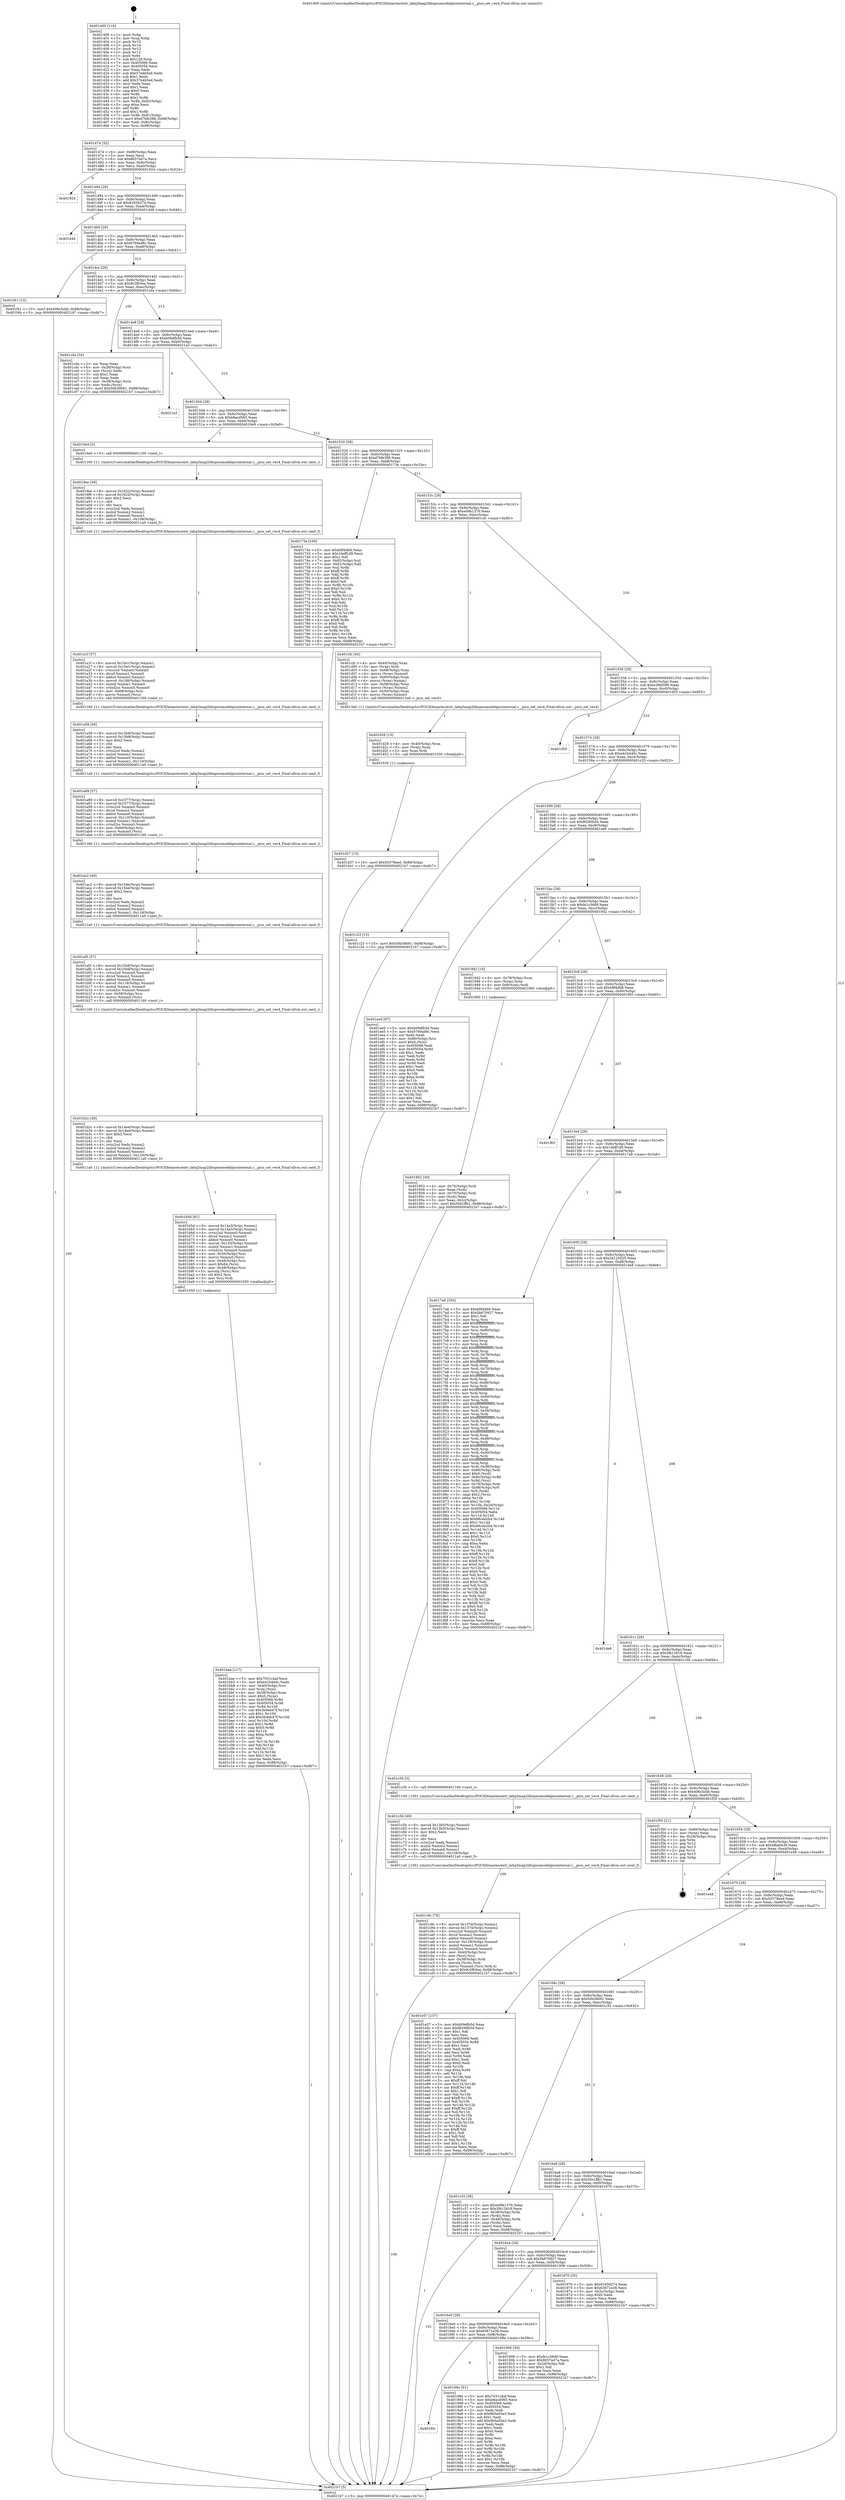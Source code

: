 digraph "0x401400" {
  label = "0x401400 (/mnt/c/Users/mathe/Desktop/tcc/POCII/binaries/extr_labq3map2libspicomodelpicointernal.c__pico_set_vec4_Final-ollvm.out::main(0))"
  labelloc = "t"
  node[shape=record]

  Entry [label="",width=0.3,height=0.3,shape=circle,fillcolor=black,style=filled]
  "0x401474" [label="{
     0x401474 [32]\l
     | [instrs]\l
     &nbsp;&nbsp;0x401474 \<+6\>: mov -0x88(%rbp),%eax\l
     &nbsp;&nbsp;0x40147a \<+2\>: mov %eax,%ecx\l
     &nbsp;&nbsp;0x40147c \<+6\>: sub $0x8657ed7a,%ecx\l
     &nbsp;&nbsp;0x401482 \<+6\>: mov %eax,-0x9c(%rbp)\l
     &nbsp;&nbsp;0x401488 \<+6\>: mov %ecx,-0xa0(%rbp)\l
     &nbsp;&nbsp;0x40148e \<+6\>: je 0000000000401924 \<main+0x524\>\l
  }"]
  "0x401924" [label="{
     0x401924\l
  }", style=dashed]
  "0x401494" [label="{
     0x401494 [28]\l
     | [instrs]\l
     &nbsp;&nbsp;0x401494 \<+5\>: jmp 0000000000401499 \<main+0x99\>\l
     &nbsp;&nbsp;0x401499 \<+6\>: mov -0x9c(%rbp),%eax\l
     &nbsp;&nbsp;0x40149f \<+5\>: sub $0x91659274,%eax\l
     &nbsp;&nbsp;0x4014a4 \<+6\>: mov %eax,-0xa4(%rbp)\l
     &nbsp;&nbsp;0x4014aa \<+6\>: je 0000000000401d46 \<main+0x946\>\l
  }"]
  Exit [label="",width=0.3,height=0.3,shape=circle,fillcolor=black,style=filled,peripheries=2]
  "0x401d46" [label="{
     0x401d46\l
  }", style=dashed]
  "0x4014b0" [label="{
     0x4014b0 [28]\l
     | [instrs]\l
     &nbsp;&nbsp;0x4014b0 \<+5\>: jmp 00000000004014b5 \<main+0xb5\>\l
     &nbsp;&nbsp;0x4014b5 \<+6\>: mov -0x9c(%rbp),%eax\l
     &nbsp;&nbsp;0x4014bb \<+5\>: sub $0x9769ad8c,%eax\l
     &nbsp;&nbsp;0x4014c0 \<+6\>: mov %eax,-0xa8(%rbp)\l
     &nbsp;&nbsp;0x4014c6 \<+6\>: je 0000000000401f41 \<main+0xb41\>\l
  }"]
  "0x401d37" [label="{
     0x401d37 [15]\l
     | [instrs]\l
     &nbsp;&nbsp;0x401d37 \<+10\>: movl $0x50378eed,-0x88(%rbp)\l
     &nbsp;&nbsp;0x401d41 \<+5\>: jmp 00000000004021b7 \<main+0xdb7\>\l
  }"]
  "0x401f41" [label="{
     0x401f41 [15]\l
     | [instrs]\l
     &nbsp;&nbsp;0x401f41 \<+10\>: movl $0x406c5cbb,-0x88(%rbp)\l
     &nbsp;&nbsp;0x401f4b \<+5\>: jmp 00000000004021b7 \<main+0xdb7\>\l
  }"]
  "0x4014cc" [label="{
     0x4014cc [28]\l
     | [instrs]\l
     &nbsp;&nbsp;0x4014cc \<+5\>: jmp 00000000004014d1 \<main+0xd1\>\l
     &nbsp;&nbsp;0x4014d1 \<+6\>: mov -0x9c(%rbp),%eax\l
     &nbsp;&nbsp;0x4014d7 \<+5\>: sub $0x9c2fb3ea,%eax\l
     &nbsp;&nbsp;0x4014dc \<+6\>: mov %eax,-0xac(%rbp)\l
     &nbsp;&nbsp;0x4014e2 \<+6\>: je 0000000000401cda \<main+0x8da\>\l
  }"]
  "0x401d28" [label="{
     0x401d28 [15]\l
     | [instrs]\l
     &nbsp;&nbsp;0x401d28 \<+4\>: mov -0x40(%rbp),%rax\l
     &nbsp;&nbsp;0x401d2c \<+3\>: mov (%rax),%rax\l
     &nbsp;&nbsp;0x401d2f \<+3\>: mov %rax,%rdi\l
     &nbsp;&nbsp;0x401d32 \<+5\>: call 0000000000401030 \<free@plt\>\l
     | [calls]\l
     &nbsp;&nbsp;0x401030 \{1\} (unknown)\l
  }"]
  "0x401cda" [label="{
     0x401cda [34]\l
     | [instrs]\l
     &nbsp;&nbsp;0x401cda \<+2\>: xor %eax,%eax\l
     &nbsp;&nbsp;0x401cdc \<+4\>: mov -0x38(%rbp),%rcx\l
     &nbsp;&nbsp;0x401ce0 \<+2\>: mov (%rcx),%edx\l
     &nbsp;&nbsp;0x401ce2 \<+3\>: sub $0x1,%eax\l
     &nbsp;&nbsp;0x401ce5 \<+2\>: sub %eax,%edx\l
     &nbsp;&nbsp;0x401ce7 \<+4\>: mov -0x38(%rbp),%rcx\l
     &nbsp;&nbsp;0x401ceb \<+2\>: mov %edx,(%rcx)\l
     &nbsp;&nbsp;0x401ced \<+10\>: movl $0x50b39b91,-0x88(%rbp)\l
     &nbsp;&nbsp;0x401cf7 \<+5\>: jmp 00000000004021b7 \<main+0xdb7\>\l
  }"]
  "0x4014e8" [label="{
     0x4014e8 [28]\l
     | [instrs]\l
     &nbsp;&nbsp;0x4014e8 \<+5\>: jmp 00000000004014ed \<main+0xed\>\l
     &nbsp;&nbsp;0x4014ed \<+6\>: mov -0x9c(%rbp),%eax\l
     &nbsp;&nbsp;0x4014f3 \<+5\>: sub $0xb09dfb5d,%eax\l
     &nbsp;&nbsp;0x4014f8 \<+6\>: mov %eax,-0xb0(%rbp)\l
     &nbsp;&nbsp;0x4014fe \<+6\>: je 00000000004021a3 \<main+0xda3\>\l
  }"]
  "0x401c8c" [label="{
     0x401c8c [78]\l
     | [instrs]\l
     &nbsp;&nbsp;0x401c8c \<+8\>: movsd 0x1374(%rip),%xmm1\l
     &nbsp;&nbsp;0x401c94 \<+8\>: movsd 0x1374(%rip),%xmm2\l
     &nbsp;&nbsp;0x401c9c \<+4\>: cvtss2sd %xmm0,%xmm0\l
     &nbsp;&nbsp;0x401ca0 \<+4\>: divsd %xmm2,%xmm0\l
     &nbsp;&nbsp;0x401ca4 \<+4\>: addsd %xmm0,%xmm1\l
     &nbsp;&nbsp;0x401ca8 \<+8\>: movsd -0x128(%rbp),%xmm0\l
     &nbsp;&nbsp;0x401cb0 \<+4\>: mulsd %xmm1,%xmm0\l
     &nbsp;&nbsp;0x401cb4 \<+4\>: cvtsd2ss %xmm0,%xmm0\l
     &nbsp;&nbsp;0x401cb8 \<+4\>: mov -0x40(%rbp),%rsi\l
     &nbsp;&nbsp;0x401cbc \<+3\>: mov (%rsi),%rsi\l
     &nbsp;&nbsp;0x401cbf \<+4\>: mov -0x38(%rbp),%rdi\l
     &nbsp;&nbsp;0x401cc3 \<+3\>: movslq (%rdi),%rdi\l
     &nbsp;&nbsp;0x401cc6 \<+5\>: movss %xmm0,(%rsi,%rdi,4)\l
     &nbsp;&nbsp;0x401ccb \<+10\>: movl $0x9c2fb3ea,-0x88(%rbp)\l
     &nbsp;&nbsp;0x401cd5 \<+5\>: jmp 00000000004021b7 \<main+0xdb7\>\l
  }"]
  "0x4021a3" [label="{
     0x4021a3\l
  }", style=dashed]
  "0x401504" [label="{
     0x401504 [28]\l
     | [instrs]\l
     &nbsp;&nbsp;0x401504 \<+5\>: jmp 0000000000401509 \<main+0x109\>\l
     &nbsp;&nbsp;0x401509 \<+6\>: mov -0x9c(%rbp),%eax\l
     &nbsp;&nbsp;0x40150f \<+5\>: sub $0xb6acd565,%eax\l
     &nbsp;&nbsp;0x401514 \<+6\>: mov %eax,-0xb4(%rbp)\l
     &nbsp;&nbsp;0x40151a \<+6\>: je 00000000004019e9 \<main+0x5e9\>\l
  }"]
  "0x401c5b" [label="{
     0x401c5b [49]\l
     | [instrs]\l
     &nbsp;&nbsp;0x401c5b \<+8\>: movsd 0x13b5(%rip),%xmm0\l
     &nbsp;&nbsp;0x401c63 \<+8\>: movsd 0x13b5(%rip),%xmm1\l
     &nbsp;&nbsp;0x401c6b \<+5\>: mov $0x2,%ecx\l
     &nbsp;&nbsp;0x401c70 \<+1\>: cltd\l
     &nbsp;&nbsp;0x401c71 \<+2\>: idiv %ecx\l
     &nbsp;&nbsp;0x401c73 \<+4\>: cvtsi2sd %edx,%xmm2\l
     &nbsp;&nbsp;0x401c77 \<+4\>: mulsd %xmm2,%xmm1\l
     &nbsp;&nbsp;0x401c7b \<+4\>: addsd %xmm0,%xmm1\l
     &nbsp;&nbsp;0x401c7f \<+8\>: movsd %xmm1,-0x128(%rbp)\l
     &nbsp;&nbsp;0x401c87 \<+5\>: call 00000000004011a0 \<next_f\>\l
     | [calls]\l
     &nbsp;&nbsp;0x4011a0 \{100\} (/mnt/c/Users/mathe/Desktop/tcc/POCII/binaries/extr_labq3map2libspicomodelpicointernal.c__pico_set_vec4_Final-ollvm.out::next_f)\l
  }"]
  "0x4019e9" [label="{
     0x4019e9 [5]\l
     | [instrs]\l
     &nbsp;&nbsp;0x4019e9 \<+5\>: call 0000000000401160 \<next_i\>\l
     | [calls]\l
     &nbsp;&nbsp;0x401160 \{1\} (/mnt/c/Users/mathe/Desktop/tcc/POCII/binaries/extr_labq3map2libspicomodelpicointernal.c__pico_set_vec4_Final-ollvm.out::next_i)\l
  }"]
  "0x401520" [label="{
     0x401520 [28]\l
     | [instrs]\l
     &nbsp;&nbsp;0x401520 \<+5\>: jmp 0000000000401525 \<main+0x125\>\l
     &nbsp;&nbsp;0x401525 \<+6\>: mov -0x9c(%rbp),%eax\l
     &nbsp;&nbsp;0x40152b \<+5\>: sub $0xd7bfe388,%eax\l
     &nbsp;&nbsp;0x401530 \<+6\>: mov %eax,-0xb8(%rbp)\l
     &nbsp;&nbsp;0x401536 \<+6\>: je 000000000040173e \<main+0x33e\>\l
  }"]
  "0x401bae" [label="{
     0x401bae [117]\l
     | [instrs]\l
     &nbsp;&nbsp;0x401bae \<+5\>: mov $0x7031c4af,%ecx\l
     &nbsp;&nbsp;0x401bb3 \<+5\>: mov $0xe41b440c,%edx\l
     &nbsp;&nbsp;0x401bb8 \<+4\>: mov -0x40(%rbp),%rsi\l
     &nbsp;&nbsp;0x401bbc \<+3\>: mov %rax,(%rsi)\l
     &nbsp;&nbsp;0x401bbf \<+4\>: mov -0x38(%rbp),%rax\l
     &nbsp;&nbsp;0x401bc3 \<+6\>: movl $0x0,(%rax)\l
     &nbsp;&nbsp;0x401bc9 \<+8\>: mov 0x405068,%r8d\l
     &nbsp;&nbsp;0x401bd1 \<+8\>: mov 0x405054,%r9d\l
     &nbsp;&nbsp;0x401bd9 \<+3\>: mov %r8d,%r10d\l
     &nbsp;&nbsp;0x401bdc \<+7\>: sub $0x3b4eb47f,%r10d\l
     &nbsp;&nbsp;0x401be3 \<+4\>: sub $0x1,%r10d\l
     &nbsp;&nbsp;0x401be7 \<+7\>: add $0x3b4eb47f,%r10d\l
     &nbsp;&nbsp;0x401bee \<+4\>: imul %r10d,%r8d\l
     &nbsp;&nbsp;0x401bf2 \<+4\>: and $0x1,%r8d\l
     &nbsp;&nbsp;0x401bf6 \<+4\>: cmp $0x0,%r8d\l
     &nbsp;&nbsp;0x401bfa \<+4\>: sete %r11b\l
     &nbsp;&nbsp;0x401bfe \<+4\>: cmp $0xa,%r9d\l
     &nbsp;&nbsp;0x401c02 \<+3\>: setl %bl\l
     &nbsp;&nbsp;0x401c05 \<+3\>: mov %r11b,%r14b\l
     &nbsp;&nbsp;0x401c08 \<+3\>: and %bl,%r14b\l
     &nbsp;&nbsp;0x401c0b \<+3\>: xor %bl,%r11b\l
     &nbsp;&nbsp;0x401c0e \<+3\>: or %r11b,%r14b\l
     &nbsp;&nbsp;0x401c11 \<+4\>: test $0x1,%r14b\l
     &nbsp;&nbsp;0x401c15 \<+3\>: cmovne %edx,%ecx\l
     &nbsp;&nbsp;0x401c18 \<+6\>: mov %ecx,-0x88(%rbp)\l
     &nbsp;&nbsp;0x401c1e \<+5\>: jmp 00000000004021b7 \<main+0xdb7\>\l
  }"]
  "0x40173e" [label="{
     0x40173e [106]\l
     | [instrs]\l
     &nbsp;&nbsp;0x40173e \<+5\>: mov $0xb9f4db8,%eax\l
     &nbsp;&nbsp;0x401743 \<+5\>: mov $0x1deff1d9,%ecx\l
     &nbsp;&nbsp;0x401748 \<+2\>: mov $0x1,%dl\l
     &nbsp;&nbsp;0x40174a \<+7\>: mov -0x82(%rbp),%sil\l
     &nbsp;&nbsp;0x401751 \<+7\>: mov -0x81(%rbp),%dil\l
     &nbsp;&nbsp;0x401758 \<+3\>: mov %sil,%r8b\l
     &nbsp;&nbsp;0x40175b \<+4\>: xor $0xff,%r8b\l
     &nbsp;&nbsp;0x40175f \<+3\>: mov %dil,%r9b\l
     &nbsp;&nbsp;0x401762 \<+4\>: xor $0xff,%r9b\l
     &nbsp;&nbsp;0x401766 \<+3\>: xor $0x0,%dl\l
     &nbsp;&nbsp;0x401769 \<+3\>: mov %r8b,%r10b\l
     &nbsp;&nbsp;0x40176c \<+4\>: and $0x0,%r10b\l
     &nbsp;&nbsp;0x401770 \<+3\>: and %dl,%sil\l
     &nbsp;&nbsp;0x401773 \<+3\>: mov %r9b,%r11b\l
     &nbsp;&nbsp;0x401776 \<+4\>: and $0x0,%r11b\l
     &nbsp;&nbsp;0x40177a \<+3\>: and %dl,%dil\l
     &nbsp;&nbsp;0x40177d \<+3\>: or %sil,%r10b\l
     &nbsp;&nbsp;0x401780 \<+3\>: or %dil,%r11b\l
     &nbsp;&nbsp;0x401783 \<+3\>: xor %r11b,%r10b\l
     &nbsp;&nbsp;0x401786 \<+3\>: or %r9b,%r8b\l
     &nbsp;&nbsp;0x401789 \<+4\>: xor $0xff,%r8b\l
     &nbsp;&nbsp;0x40178d \<+3\>: or $0x0,%dl\l
     &nbsp;&nbsp;0x401790 \<+3\>: and %dl,%r8b\l
     &nbsp;&nbsp;0x401793 \<+3\>: or %r8b,%r10b\l
     &nbsp;&nbsp;0x401796 \<+4\>: test $0x1,%r10b\l
     &nbsp;&nbsp;0x40179a \<+3\>: cmovne %ecx,%eax\l
     &nbsp;&nbsp;0x40179d \<+6\>: mov %eax,-0x88(%rbp)\l
     &nbsp;&nbsp;0x4017a3 \<+5\>: jmp 00000000004021b7 \<main+0xdb7\>\l
  }"]
  "0x40153c" [label="{
     0x40153c [28]\l
     | [instrs]\l
     &nbsp;&nbsp;0x40153c \<+5\>: jmp 0000000000401541 \<main+0x141\>\l
     &nbsp;&nbsp;0x401541 \<+6\>: mov -0x9c(%rbp),%eax\l
     &nbsp;&nbsp;0x401547 \<+5\>: sub $0xe09b1376,%eax\l
     &nbsp;&nbsp;0x40154c \<+6\>: mov %eax,-0xbc(%rbp)\l
     &nbsp;&nbsp;0x401552 \<+6\>: je 0000000000401cfc \<main+0x8fc\>\l
  }"]
  "0x4021b7" [label="{
     0x4021b7 [5]\l
     | [instrs]\l
     &nbsp;&nbsp;0x4021b7 \<+5\>: jmp 0000000000401474 \<main+0x74\>\l
  }"]
  "0x401400" [label="{
     0x401400 [116]\l
     | [instrs]\l
     &nbsp;&nbsp;0x401400 \<+1\>: push %rbp\l
     &nbsp;&nbsp;0x401401 \<+3\>: mov %rsp,%rbp\l
     &nbsp;&nbsp;0x401404 \<+2\>: push %r15\l
     &nbsp;&nbsp;0x401406 \<+2\>: push %r14\l
     &nbsp;&nbsp;0x401408 \<+2\>: push %r13\l
     &nbsp;&nbsp;0x40140a \<+2\>: push %r12\l
     &nbsp;&nbsp;0x40140c \<+1\>: push %rbx\l
     &nbsp;&nbsp;0x40140d \<+7\>: sub $0x128,%rsp\l
     &nbsp;&nbsp;0x401414 \<+7\>: mov 0x405068,%eax\l
     &nbsp;&nbsp;0x40141b \<+7\>: mov 0x405054,%ecx\l
     &nbsp;&nbsp;0x401422 \<+2\>: mov %eax,%edx\l
     &nbsp;&nbsp;0x401424 \<+6\>: sub $0x37e4b5ed,%edx\l
     &nbsp;&nbsp;0x40142a \<+3\>: sub $0x1,%edx\l
     &nbsp;&nbsp;0x40142d \<+6\>: add $0x37e4b5ed,%edx\l
     &nbsp;&nbsp;0x401433 \<+3\>: imul %edx,%eax\l
     &nbsp;&nbsp;0x401436 \<+3\>: and $0x1,%eax\l
     &nbsp;&nbsp;0x401439 \<+3\>: cmp $0x0,%eax\l
     &nbsp;&nbsp;0x40143c \<+4\>: sete %r8b\l
     &nbsp;&nbsp;0x401440 \<+4\>: and $0x1,%r8b\l
     &nbsp;&nbsp;0x401444 \<+7\>: mov %r8b,-0x82(%rbp)\l
     &nbsp;&nbsp;0x40144b \<+3\>: cmp $0xa,%ecx\l
     &nbsp;&nbsp;0x40144e \<+4\>: setl %r8b\l
     &nbsp;&nbsp;0x401452 \<+4\>: and $0x1,%r8b\l
     &nbsp;&nbsp;0x401456 \<+7\>: mov %r8b,-0x81(%rbp)\l
     &nbsp;&nbsp;0x40145d \<+10\>: movl $0xd7bfe388,-0x88(%rbp)\l
     &nbsp;&nbsp;0x401467 \<+6\>: mov %edi,-0x8c(%rbp)\l
     &nbsp;&nbsp;0x40146d \<+7\>: mov %rsi,-0x98(%rbp)\l
  }"]
  "0x401b5d" [label="{
     0x401b5d [81]\l
     | [instrs]\l
     &nbsp;&nbsp;0x401b5d \<+8\>: movsd 0x14a3(%rip),%xmm1\l
     &nbsp;&nbsp;0x401b65 \<+8\>: movsd 0x14a3(%rip),%xmm2\l
     &nbsp;&nbsp;0x401b6d \<+4\>: cvtss2sd %xmm0,%xmm0\l
     &nbsp;&nbsp;0x401b71 \<+4\>: divsd %xmm2,%xmm0\l
     &nbsp;&nbsp;0x401b75 \<+4\>: addsd %xmm0,%xmm1\l
     &nbsp;&nbsp;0x401b79 \<+8\>: movsd -0x120(%rbp),%xmm0\l
     &nbsp;&nbsp;0x401b81 \<+4\>: mulsd %xmm1,%xmm0\l
     &nbsp;&nbsp;0x401b85 \<+4\>: cvtsd2ss %xmm0,%xmm0\l
     &nbsp;&nbsp;0x401b89 \<+4\>: mov -0x50(%rbp),%rsi\l
     &nbsp;&nbsp;0x401b8d \<+4\>: movss %xmm0,(%rsi)\l
     &nbsp;&nbsp;0x401b91 \<+4\>: mov -0x48(%rbp),%rsi\l
     &nbsp;&nbsp;0x401b95 \<+6\>: movl $0x64,(%rsi)\l
     &nbsp;&nbsp;0x401b9b \<+4\>: mov -0x48(%rbp),%rsi\l
     &nbsp;&nbsp;0x401b9f \<+3\>: movslq (%rsi),%rsi\l
     &nbsp;&nbsp;0x401ba2 \<+4\>: shl $0x2,%rsi\l
     &nbsp;&nbsp;0x401ba6 \<+3\>: mov %rsi,%rdi\l
     &nbsp;&nbsp;0x401ba9 \<+5\>: call 0000000000401050 \<malloc@plt\>\l
     | [calls]\l
     &nbsp;&nbsp;0x401050 \{1\} (unknown)\l
  }"]
  "0x401cfc" [label="{
     0x401cfc [44]\l
     | [instrs]\l
     &nbsp;&nbsp;0x401cfc \<+4\>: mov -0x40(%rbp),%rax\l
     &nbsp;&nbsp;0x401d00 \<+3\>: mov (%rax),%rdi\l
     &nbsp;&nbsp;0x401d03 \<+4\>: mov -0x68(%rbp),%rax\l
     &nbsp;&nbsp;0x401d07 \<+4\>: movss (%rax),%xmm0\l
     &nbsp;&nbsp;0x401d0b \<+4\>: mov -0x60(%rbp),%rax\l
     &nbsp;&nbsp;0x401d0f \<+4\>: movss (%rax),%xmm1\l
     &nbsp;&nbsp;0x401d13 \<+4\>: mov -0x58(%rbp),%rax\l
     &nbsp;&nbsp;0x401d17 \<+4\>: movss (%rax),%xmm2\l
     &nbsp;&nbsp;0x401d1b \<+4\>: mov -0x50(%rbp),%rax\l
     &nbsp;&nbsp;0x401d1f \<+4\>: movss (%rax),%xmm3\l
     &nbsp;&nbsp;0x401d23 \<+5\>: call 00000000004013a0 \<_pico_set_vec4\>\l
     | [calls]\l
     &nbsp;&nbsp;0x4013a0 \{1\} (/mnt/c/Users/mathe/Desktop/tcc/POCII/binaries/extr_labq3map2libspicomodelpicointernal.c__pico_set_vec4_Final-ollvm.out::_pico_set_vec4)\l
  }"]
  "0x401558" [label="{
     0x401558 [28]\l
     | [instrs]\l
     &nbsp;&nbsp;0x401558 \<+5\>: jmp 000000000040155d \<main+0x15d\>\l
     &nbsp;&nbsp;0x40155d \<+6\>: mov -0x9c(%rbp),%eax\l
     &nbsp;&nbsp;0x401563 \<+5\>: sub $0xe28fd596,%eax\l
     &nbsp;&nbsp;0x401568 \<+6\>: mov %eax,-0xc0(%rbp)\l
     &nbsp;&nbsp;0x40156e \<+6\>: je 0000000000401d55 \<main+0x955\>\l
  }"]
  "0x401b2c" [label="{
     0x401b2c [49]\l
     | [instrs]\l
     &nbsp;&nbsp;0x401b2c \<+8\>: movsd 0x14e4(%rip),%xmm0\l
     &nbsp;&nbsp;0x401b34 \<+8\>: movsd 0x14e4(%rip),%xmm1\l
     &nbsp;&nbsp;0x401b3c \<+5\>: mov $0x2,%ecx\l
     &nbsp;&nbsp;0x401b41 \<+1\>: cltd\l
     &nbsp;&nbsp;0x401b42 \<+2\>: idiv %ecx\l
     &nbsp;&nbsp;0x401b44 \<+4\>: cvtsi2sd %edx,%xmm2\l
     &nbsp;&nbsp;0x401b48 \<+4\>: mulsd %xmm2,%xmm1\l
     &nbsp;&nbsp;0x401b4c \<+4\>: addsd %xmm0,%xmm1\l
     &nbsp;&nbsp;0x401b50 \<+8\>: movsd %xmm1,-0x120(%rbp)\l
     &nbsp;&nbsp;0x401b58 \<+5\>: call 00000000004011a0 \<next_f\>\l
     | [calls]\l
     &nbsp;&nbsp;0x4011a0 \{1\} (/mnt/c/Users/mathe/Desktop/tcc/POCII/binaries/extr_labq3map2libspicomodelpicointernal.c__pico_set_vec4_Final-ollvm.out::next_f)\l
  }"]
  "0x401d55" [label="{
     0x401d55\l
  }", style=dashed]
  "0x401574" [label="{
     0x401574 [28]\l
     | [instrs]\l
     &nbsp;&nbsp;0x401574 \<+5\>: jmp 0000000000401579 \<main+0x179\>\l
     &nbsp;&nbsp;0x401579 \<+6\>: mov -0x9c(%rbp),%eax\l
     &nbsp;&nbsp;0x40157f \<+5\>: sub $0xe41b440c,%eax\l
     &nbsp;&nbsp;0x401584 \<+6\>: mov %eax,-0xc4(%rbp)\l
     &nbsp;&nbsp;0x40158a \<+6\>: je 0000000000401c23 \<main+0x823\>\l
  }"]
  "0x401af3" [label="{
     0x401af3 [57]\l
     | [instrs]\l
     &nbsp;&nbsp;0x401af3 \<+8\>: movsd 0x150d(%rip),%xmm1\l
     &nbsp;&nbsp;0x401afb \<+8\>: movsd 0x150d(%rip),%xmm2\l
     &nbsp;&nbsp;0x401b03 \<+4\>: cvtss2sd %xmm0,%xmm0\l
     &nbsp;&nbsp;0x401b07 \<+4\>: divsd %xmm2,%xmm0\l
     &nbsp;&nbsp;0x401b0b \<+4\>: addsd %xmm0,%xmm1\l
     &nbsp;&nbsp;0x401b0f \<+8\>: movsd -0x118(%rbp),%xmm0\l
     &nbsp;&nbsp;0x401b17 \<+4\>: mulsd %xmm1,%xmm0\l
     &nbsp;&nbsp;0x401b1b \<+4\>: cvtsd2ss %xmm0,%xmm0\l
     &nbsp;&nbsp;0x401b1f \<+4\>: mov -0x58(%rbp),%rsi\l
     &nbsp;&nbsp;0x401b23 \<+4\>: movss %xmm0,(%rsi)\l
     &nbsp;&nbsp;0x401b27 \<+5\>: call 0000000000401160 \<next_i\>\l
     | [calls]\l
     &nbsp;&nbsp;0x401160 \{1\} (/mnt/c/Users/mathe/Desktop/tcc/POCII/binaries/extr_labq3map2libspicomodelpicointernal.c__pico_set_vec4_Final-ollvm.out::next_i)\l
  }"]
  "0x401c23" [label="{
     0x401c23 [15]\l
     | [instrs]\l
     &nbsp;&nbsp;0x401c23 \<+10\>: movl $0x50b39b91,-0x88(%rbp)\l
     &nbsp;&nbsp;0x401c2d \<+5\>: jmp 00000000004021b7 \<main+0xdb7\>\l
  }"]
  "0x401590" [label="{
     0x401590 [28]\l
     | [instrs]\l
     &nbsp;&nbsp;0x401590 \<+5\>: jmp 0000000000401595 \<main+0x195\>\l
     &nbsp;&nbsp;0x401595 \<+6\>: mov -0x9c(%rbp),%eax\l
     &nbsp;&nbsp;0x40159b \<+5\>: sub $0xf6290b54,%eax\l
     &nbsp;&nbsp;0x4015a0 \<+6\>: mov %eax,-0xc8(%rbp)\l
     &nbsp;&nbsp;0x4015a6 \<+6\>: je 0000000000401ee0 \<main+0xae0\>\l
  }"]
  "0x401ac2" [label="{
     0x401ac2 [49]\l
     | [instrs]\l
     &nbsp;&nbsp;0x401ac2 \<+8\>: movsd 0x154e(%rip),%xmm0\l
     &nbsp;&nbsp;0x401aca \<+8\>: movsd 0x154e(%rip),%xmm1\l
     &nbsp;&nbsp;0x401ad2 \<+5\>: mov $0x2,%ecx\l
     &nbsp;&nbsp;0x401ad7 \<+1\>: cltd\l
     &nbsp;&nbsp;0x401ad8 \<+2\>: idiv %ecx\l
     &nbsp;&nbsp;0x401ada \<+4\>: cvtsi2sd %edx,%xmm2\l
     &nbsp;&nbsp;0x401ade \<+4\>: mulsd %xmm2,%xmm1\l
     &nbsp;&nbsp;0x401ae2 \<+4\>: addsd %xmm0,%xmm1\l
     &nbsp;&nbsp;0x401ae6 \<+8\>: movsd %xmm1,-0x118(%rbp)\l
     &nbsp;&nbsp;0x401aee \<+5\>: call 00000000004011a0 \<next_f\>\l
     | [calls]\l
     &nbsp;&nbsp;0x4011a0 \{1\} (/mnt/c/Users/mathe/Desktop/tcc/POCII/binaries/extr_labq3map2libspicomodelpicointernal.c__pico_set_vec4_Final-ollvm.out::next_f)\l
  }"]
  "0x401ee0" [label="{
     0x401ee0 [97]\l
     | [instrs]\l
     &nbsp;&nbsp;0x401ee0 \<+5\>: mov $0xb09dfb5d,%eax\l
     &nbsp;&nbsp;0x401ee5 \<+5\>: mov $0x9769ad8c,%ecx\l
     &nbsp;&nbsp;0x401eea \<+2\>: xor %edx,%edx\l
     &nbsp;&nbsp;0x401eec \<+4\>: mov -0x80(%rbp),%rsi\l
     &nbsp;&nbsp;0x401ef0 \<+6\>: movl $0x0,(%rsi)\l
     &nbsp;&nbsp;0x401ef6 \<+7\>: mov 0x405068,%edi\l
     &nbsp;&nbsp;0x401efd \<+8\>: mov 0x405054,%r8d\l
     &nbsp;&nbsp;0x401f05 \<+3\>: sub $0x1,%edx\l
     &nbsp;&nbsp;0x401f08 \<+3\>: mov %edi,%r9d\l
     &nbsp;&nbsp;0x401f0b \<+3\>: add %edx,%r9d\l
     &nbsp;&nbsp;0x401f0e \<+4\>: imul %r9d,%edi\l
     &nbsp;&nbsp;0x401f12 \<+3\>: and $0x1,%edi\l
     &nbsp;&nbsp;0x401f15 \<+3\>: cmp $0x0,%edi\l
     &nbsp;&nbsp;0x401f18 \<+4\>: sete %r10b\l
     &nbsp;&nbsp;0x401f1c \<+4\>: cmp $0xa,%r8d\l
     &nbsp;&nbsp;0x401f20 \<+4\>: setl %r11b\l
     &nbsp;&nbsp;0x401f24 \<+3\>: mov %r10b,%bl\l
     &nbsp;&nbsp;0x401f27 \<+3\>: and %r11b,%bl\l
     &nbsp;&nbsp;0x401f2a \<+3\>: xor %r11b,%r10b\l
     &nbsp;&nbsp;0x401f2d \<+3\>: or %r10b,%bl\l
     &nbsp;&nbsp;0x401f30 \<+3\>: test $0x1,%bl\l
     &nbsp;&nbsp;0x401f33 \<+3\>: cmovne %ecx,%eax\l
     &nbsp;&nbsp;0x401f36 \<+6\>: mov %eax,-0x88(%rbp)\l
     &nbsp;&nbsp;0x401f3c \<+5\>: jmp 00000000004021b7 \<main+0xdb7\>\l
  }"]
  "0x4015ac" [label="{
     0x4015ac [28]\l
     | [instrs]\l
     &nbsp;&nbsp;0x4015ac \<+5\>: jmp 00000000004015b1 \<main+0x1b1\>\l
     &nbsp;&nbsp;0x4015b1 \<+6\>: mov -0x9c(%rbp),%eax\l
     &nbsp;&nbsp;0x4015b7 \<+5\>: sub $0xfe1c36d9,%eax\l
     &nbsp;&nbsp;0x4015bc \<+6\>: mov %eax,-0xcc(%rbp)\l
     &nbsp;&nbsp;0x4015c2 \<+6\>: je 0000000000401942 \<main+0x542\>\l
  }"]
  "0x401a89" [label="{
     0x401a89 [57]\l
     | [instrs]\l
     &nbsp;&nbsp;0x401a89 \<+8\>: movsd 0x1577(%rip),%xmm1\l
     &nbsp;&nbsp;0x401a91 \<+8\>: movsd 0x1577(%rip),%xmm2\l
     &nbsp;&nbsp;0x401a99 \<+4\>: cvtss2sd %xmm0,%xmm0\l
     &nbsp;&nbsp;0x401a9d \<+4\>: divsd %xmm2,%xmm0\l
     &nbsp;&nbsp;0x401aa1 \<+4\>: addsd %xmm0,%xmm1\l
     &nbsp;&nbsp;0x401aa5 \<+8\>: movsd -0x110(%rbp),%xmm0\l
     &nbsp;&nbsp;0x401aad \<+4\>: mulsd %xmm1,%xmm0\l
     &nbsp;&nbsp;0x401ab1 \<+4\>: cvtsd2ss %xmm0,%xmm0\l
     &nbsp;&nbsp;0x401ab5 \<+4\>: mov -0x60(%rbp),%rsi\l
     &nbsp;&nbsp;0x401ab9 \<+4\>: movss %xmm0,(%rsi)\l
     &nbsp;&nbsp;0x401abd \<+5\>: call 0000000000401160 \<next_i\>\l
     | [calls]\l
     &nbsp;&nbsp;0x401160 \{1\} (/mnt/c/Users/mathe/Desktop/tcc/POCII/binaries/extr_labq3map2libspicomodelpicointernal.c__pico_set_vec4_Final-ollvm.out::next_i)\l
  }"]
  "0x401942" [label="{
     0x401942 [16]\l
     | [instrs]\l
     &nbsp;&nbsp;0x401942 \<+4\>: mov -0x78(%rbp),%rax\l
     &nbsp;&nbsp;0x401946 \<+3\>: mov (%rax),%rax\l
     &nbsp;&nbsp;0x401949 \<+4\>: mov 0x8(%rax),%rdi\l
     &nbsp;&nbsp;0x40194d \<+5\>: call 0000000000401060 \<atoi@plt\>\l
     | [calls]\l
     &nbsp;&nbsp;0x401060 \{1\} (unknown)\l
  }"]
  "0x4015c8" [label="{
     0x4015c8 [28]\l
     | [instrs]\l
     &nbsp;&nbsp;0x4015c8 \<+5\>: jmp 00000000004015cd \<main+0x1cd\>\l
     &nbsp;&nbsp;0x4015cd \<+6\>: mov -0x9c(%rbp),%eax\l
     &nbsp;&nbsp;0x4015d3 \<+5\>: sub $0xb9f4db8,%eax\l
     &nbsp;&nbsp;0x4015d8 \<+6\>: mov %eax,-0xd0(%rbp)\l
     &nbsp;&nbsp;0x4015de \<+6\>: je 0000000000401f65 \<main+0xb65\>\l
  }"]
  "0x401a58" [label="{
     0x401a58 [49]\l
     | [instrs]\l
     &nbsp;&nbsp;0x401a58 \<+8\>: movsd 0x15b8(%rip),%xmm0\l
     &nbsp;&nbsp;0x401a60 \<+8\>: movsd 0x15b8(%rip),%xmm1\l
     &nbsp;&nbsp;0x401a68 \<+5\>: mov $0x2,%ecx\l
     &nbsp;&nbsp;0x401a6d \<+1\>: cltd\l
     &nbsp;&nbsp;0x401a6e \<+2\>: idiv %ecx\l
     &nbsp;&nbsp;0x401a70 \<+4\>: cvtsi2sd %edx,%xmm2\l
     &nbsp;&nbsp;0x401a74 \<+4\>: mulsd %xmm2,%xmm1\l
     &nbsp;&nbsp;0x401a78 \<+4\>: addsd %xmm0,%xmm1\l
     &nbsp;&nbsp;0x401a7c \<+8\>: movsd %xmm1,-0x110(%rbp)\l
     &nbsp;&nbsp;0x401a84 \<+5\>: call 00000000004011a0 \<next_f\>\l
     | [calls]\l
     &nbsp;&nbsp;0x4011a0 \{1\} (/mnt/c/Users/mathe/Desktop/tcc/POCII/binaries/extr_labq3map2libspicomodelpicointernal.c__pico_set_vec4_Final-ollvm.out::next_f)\l
  }"]
  "0x401f65" [label="{
     0x401f65\l
  }", style=dashed]
  "0x4015e4" [label="{
     0x4015e4 [28]\l
     | [instrs]\l
     &nbsp;&nbsp;0x4015e4 \<+5\>: jmp 00000000004015e9 \<main+0x1e9\>\l
     &nbsp;&nbsp;0x4015e9 \<+6\>: mov -0x9c(%rbp),%eax\l
     &nbsp;&nbsp;0x4015ef \<+5\>: sub $0x1deff1d9,%eax\l
     &nbsp;&nbsp;0x4015f4 \<+6\>: mov %eax,-0xd4(%rbp)\l
     &nbsp;&nbsp;0x4015fa \<+6\>: je 00000000004017a8 \<main+0x3a8\>\l
  }"]
  "0x401a1f" [label="{
     0x401a1f [57]\l
     | [instrs]\l
     &nbsp;&nbsp;0x401a1f \<+8\>: movsd 0x15e1(%rip),%xmm1\l
     &nbsp;&nbsp;0x401a27 \<+8\>: movsd 0x15e1(%rip),%xmm2\l
     &nbsp;&nbsp;0x401a2f \<+4\>: cvtss2sd %xmm0,%xmm0\l
     &nbsp;&nbsp;0x401a33 \<+4\>: divsd %xmm2,%xmm0\l
     &nbsp;&nbsp;0x401a37 \<+4\>: addsd %xmm0,%xmm1\l
     &nbsp;&nbsp;0x401a3b \<+8\>: movsd -0x108(%rbp),%xmm0\l
     &nbsp;&nbsp;0x401a43 \<+4\>: mulsd %xmm1,%xmm0\l
     &nbsp;&nbsp;0x401a47 \<+4\>: cvtsd2ss %xmm0,%xmm0\l
     &nbsp;&nbsp;0x401a4b \<+4\>: mov -0x68(%rbp),%rsi\l
     &nbsp;&nbsp;0x401a4f \<+4\>: movss %xmm0,(%rsi)\l
     &nbsp;&nbsp;0x401a53 \<+5\>: call 0000000000401160 \<next_i\>\l
     | [calls]\l
     &nbsp;&nbsp;0x401160 \{1\} (/mnt/c/Users/mathe/Desktop/tcc/POCII/binaries/extr_labq3map2libspicomodelpicointernal.c__pico_set_vec4_Final-ollvm.out::next_i)\l
  }"]
  "0x4017a8" [label="{
     0x4017a8 [350]\l
     | [instrs]\l
     &nbsp;&nbsp;0x4017a8 \<+5\>: mov $0xb9f4db8,%eax\l
     &nbsp;&nbsp;0x4017ad \<+5\>: mov $0x5b870927,%ecx\l
     &nbsp;&nbsp;0x4017b2 \<+2\>: mov $0x1,%dl\l
     &nbsp;&nbsp;0x4017b4 \<+3\>: mov %rsp,%rsi\l
     &nbsp;&nbsp;0x4017b7 \<+4\>: add $0xfffffffffffffff0,%rsi\l
     &nbsp;&nbsp;0x4017bb \<+3\>: mov %rsi,%rsp\l
     &nbsp;&nbsp;0x4017be \<+4\>: mov %rsi,-0x80(%rbp)\l
     &nbsp;&nbsp;0x4017c2 \<+3\>: mov %rsp,%rsi\l
     &nbsp;&nbsp;0x4017c5 \<+4\>: add $0xfffffffffffffff0,%rsi\l
     &nbsp;&nbsp;0x4017c9 \<+3\>: mov %rsi,%rsp\l
     &nbsp;&nbsp;0x4017cc \<+3\>: mov %rsp,%rdi\l
     &nbsp;&nbsp;0x4017cf \<+4\>: add $0xfffffffffffffff0,%rdi\l
     &nbsp;&nbsp;0x4017d3 \<+3\>: mov %rdi,%rsp\l
     &nbsp;&nbsp;0x4017d6 \<+4\>: mov %rdi,-0x78(%rbp)\l
     &nbsp;&nbsp;0x4017da \<+3\>: mov %rsp,%rdi\l
     &nbsp;&nbsp;0x4017dd \<+4\>: add $0xfffffffffffffff0,%rdi\l
     &nbsp;&nbsp;0x4017e1 \<+3\>: mov %rdi,%rsp\l
     &nbsp;&nbsp;0x4017e4 \<+4\>: mov %rdi,-0x70(%rbp)\l
     &nbsp;&nbsp;0x4017e8 \<+3\>: mov %rsp,%rdi\l
     &nbsp;&nbsp;0x4017eb \<+4\>: add $0xfffffffffffffff0,%rdi\l
     &nbsp;&nbsp;0x4017ef \<+3\>: mov %rdi,%rsp\l
     &nbsp;&nbsp;0x4017f2 \<+4\>: mov %rdi,-0x68(%rbp)\l
     &nbsp;&nbsp;0x4017f6 \<+3\>: mov %rsp,%rdi\l
     &nbsp;&nbsp;0x4017f9 \<+4\>: add $0xfffffffffffffff0,%rdi\l
     &nbsp;&nbsp;0x4017fd \<+3\>: mov %rdi,%rsp\l
     &nbsp;&nbsp;0x401800 \<+4\>: mov %rdi,-0x60(%rbp)\l
     &nbsp;&nbsp;0x401804 \<+3\>: mov %rsp,%rdi\l
     &nbsp;&nbsp;0x401807 \<+4\>: add $0xfffffffffffffff0,%rdi\l
     &nbsp;&nbsp;0x40180b \<+3\>: mov %rdi,%rsp\l
     &nbsp;&nbsp;0x40180e \<+4\>: mov %rdi,-0x58(%rbp)\l
     &nbsp;&nbsp;0x401812 \<+3\>: mov %rsp,%rdi\l
     &nbsp;&nbsp;0x401815 \<+4\>: add $0xfffffffffffffff0,%rdi\l
     &nbsp;&nbsp;0x401819 \<+3\>: mov %rdi,%rsp\l
     &nbsp;&nbsp;0x40181c \<+4\>: mov %rdi,-0x50(%rbp)\l
     &nbsp;&nbsp;0x401820 \<+3\>: mov %rsp,%rdi\l
     &nbsp;&nbsp;0x401823 \<+4\>: add $0xfffffffffffffff0,%rdi\l
     &nbsp;&nbsp;0x401827 \<+3\>: mov %rdi,%rsp\l
     &nbsp;&nbsp;0x40182a \<+4\>: mov %rdi,-0x48(%rbp)\l
     &nbsp;&nbsp;0x40182e \<+3\>: mov %rsp,%rdi\l
     &nbsp;&nbsp;0x401831 \<+4\>: add $0xfffffffffffffff0,%rdi\l
     &nbsp;&nbsp;0x401835 \<+3\>: mov %rdi,%rsp\l
     &nbsp;&nbsp;0x401838 \<+4\>: mov %rdi,-0x40(%rbp)\l
     &nbsp;&nbsp;0x40183c \<+3\>: mov %rsp,%rdi\l
     &nbsp;&nbsp;0x40183f \<+4\>: add $0xfffffffffffffff0,%rdi\l
     &nbsp;&nbsp;0x401843 \<+3\>: mov %rdi,%rsp\l
     &nbsp;&nbsp;0x401846 \<+4\>: mov %rdi,-0x38(%rbp)\l
     &nbsp;&nbsp;0x40184a \<+4\>: mov -0x80(%rbp),%rdi\l
     &nbsp;&nbsp;0x40184e \<+6\>: movl $0x0,(%rdi)\l
     &nbsp;&nbsp;0x401854 \<+7\>: mov -0x8c(%rbp),%r8d\l
     &nbsp;&nbsp;0x40185b \<+3\>: mov %r8d,(%rsi)\l
     &nbsp;&nbsp;0x40185e \<+4\>: mov -0x78(%rbp),%rdi\l
     &nbsp;&nbsp;0x401862 \<+7\>: mov -0x98(%rbp),%r9\l
     &nbsp;&nbsp;0x401869 \<+3\>: mov %r9,(%rdi)\l
     &nbsp;&nbsp;0x40186c \<+3\>: cmpl $0x2,(%rsi)\l
     &nbsp;&nbsp;0x40186f \<+4\>: setne %r10b\l
     &nbsp;&nbsp;0x401873 \<+4\>: and $0x1,%r10b\l
     &nbsp;&nbsp;0x401877 \<+4\>: mov %r10b,-0x2d(%rbp)\l
     &nbsp;&nbsp;0x40187b \<+8\>: mov 0x405068,%r11d\l
     &nbsp;&nbsp;0x401883 \<+7\>: mov 0x405054,%ebx\l
     &nbsp;&nbsp;0x40188a \<+3\>: mov %r11d,%r14d\l
     &nbsp;&nbsp;0x40188d \<+7\>: add $0x88cde2b4,%r14d\l
     &nbsp;&nbsp;0x401894 \<+4\>: sub $0x1,%r14d\l
     &nbsp;&nbsp;0x401898 \<+7\>: sub $0x88cde2b4,%r14d\l
     &nbsp;&nbsp;0x40189f \<+4\>: imul %r14d,%r11d\l
     &nbsp;&nbsp;0x4018a3 \<+4\>: and $0x1,%r11d\l
     &nbsp;&nbsp;0x4018a7 \<+4\>: cmp $0x0,%r11d\l
     &nbsp;&nbsp;0x4018ab \<+4\>: sete %r10b\l
     &nbsp;&nbsp;0x4018af \<+3\>: cmp $0xa,%ebx\l
     &nbsp;&nbsp;0x4018b2 \<+4\>: setl %r15b\l
     &nbsp;&nbsp;0x4018b6 \<+3\>: mov %r10b,%r12b\l
     &nbsp;&nbsp;0x4018b9 \<+4\>: xor $0xff,%r12b\l
     &nbsp;&nbsp;0x4018bd \<+3\>: mov %r15b,%r13b\l
     &nbsp;&nbsp;0x4018c0 \<+4\>: xor $0xff,%r13b\l
     &nbsp;&nbsp;0x4018c4 \<+3\>: xor $0x0,%dl\l
     &nbsp;&nbsp;0x4018c7 \<+3\>: mov %r12b,%sil\l
     &nbsp;&nbsp;0x4018ca \<+4\>: and $0x0,%sil\l
     &nbsp;&nbsp;0x4018ce \<+3\>: and %dl,%r10b\l
     &nbsp;&nbsp;0x4018d1 \<+3\>: mov %r13b,%dil\l
     &nbsp;&nbsp;0x4018d4 \<+4\>: and $0x0,%dil\l
     &nbsp;&nbsp;0x4018d8 \<+3\>: and %dl,%r15b\l
     &nbsp;&nbsp;0x4018db \<+3\>: or %r10b,%sil\l
     &nbsp;&nbsp;0x4018de \<+3\>: or %r15b,%dil\l
     &nbsp;&nbsp;0x4018e1 \<+3\>: xor %dil,%sil\l
     &nbsp;&nbsp;0x4018e4 \<+3\>: or %r13b,%r12b\l
     &nbsp;&nbsp;0x4018e7 \<+4\>: xor $0xff,%r12b\l
     &nbsp;&nbsp;0x4018eb \<+3\>: or $0x0,%dl\l
     &nbsp;&nbsp;0x4018ee \<+3\>: and %dl,%r12b\l
     &nbsp;&nbsp;0x4018f1 \<+3\>: or %r12b,%sil\l
     &nbsp;&nbsp;0x4018f4 \<+4\>: test $0x1,%sil\l
     &nbsp;&nbsp;0x4018f8 \<+3\>: cmovne %ecx,%eax\l
     &nbsp;&nbsp;0x4018fb \<+6\>: mov %eax,-0x88(%rbp)\l
     &nbsp;&nbsp;0x401901 \<+5\>: jmp 00000000004021b7 \<main+0xdb7\>\l
  }"]
  "0x401600" [label="{
     0x401600 [28]\l
     | [instrs]\l
     &nbsp;&nbsp;0x401600 \<+5\>: jmp 0000000000401605 \<main+0x205\>\l
     &nbsp;&nbsp;0x401605 \<+6\>: mov -0x9c(%rbp),%eax\l
     &nbsp;&nbsp;0x40160b \<+5\>: sub $0x26125025,%eax\l
     &nbsp;&nbsp;0x401610 \<+6\>: mov %eax,-0xd8(%rbp)\l
     &nbsp;&nbsp;0x401616 \<+6\>: je 0000000000401de8 \<main+0x9e8\>\l
  }"]
  "0x4019ee" [label="{
     0x4019ee [49]\l
     | [instrs]\l
     &nbsp;&nbsp;0x4019ee \<+8\>: movsd 0x1622(%rip),%xmm0\l
     &nbsp;&nbsp;0x4019f6 \<+8\>: movsd 0x1622(%rip),%xmm1\l
     &nbsp;&nbsp;0x4019fe \<+5\>: mov $0x2,%ecx\l
     &nbsp;&nbsp;0x401a03 \<+1\>: cltd\l
     &nbsp;&nbsp;0x401a04 \<+2\>: idiv %ecx\l
     &nbsp;&nbsp;0x401a06 \<+4\>: cvtsi2sd %edx,%xmm2\l
     &nbsp;&nbsp;0x401a0a \<+4\>: mulsd %xmm2,%xmm1\l
     &nbsp;&nbsp;0x401a0e \<+4\>: addsd %xmm0,%xmm1\l
     &nbsp;&nbsp;0x401a12 \<+8\>: movsd %xmm1,-0x108(%rbp)\l
     &nbsp;&nbsp;0x401a1a \<+5\>: call 00000000004011a0 \<next_f\>\l
     | [calls]\l
     &nbsp;&nbsp;0x4011a0 \{1\} (/mnt/c/Users/mathe/Desktop/tcc/POCII/binaries/extr_labq3map2libspicomodelpicointernal.c__pico_set_vec4_Final-ollvm.out::next_f)\l
  }"]
  "0x4016fc" [label="{
     0x4016fc\l
  }", style=dashed]
  "0x401de8" [label="{
     0x401de8\l
  }", style=dashed]
  "0x40161c" [label="{
     0x40161c [28]\l
     | [instrs]\l
     &nbsp;&nbsp;0x40161c \<+5\>: jmp 0000000000401621 \<main+0x221\>\l
     &nbsp;&nbsp;0x401621 \<+6\>: mov -0x9c(%rbp),%eax\l
     &nbsp;&nbsp;0x401627 \<+5\>: sub $0x3fb12618,%eax\l
     &nbsp;&nbsp;0x40162c \<+6\>: mov %eax,-0xdc(%rbp)\l
     &nbsp;&nbsp;0x401632 \<+6\>: je 0000000000401c56 \<main+0x856\>\l
  }"]
  "0x40198e" [label="{
     0x40198e [91]\l
     | [instrs]\l
     &nbsp;&nbsp;0x40198e \<+5\>: mov $0x7031c4af,%eax\l
     &nbsp;&nbsp;0x401993 \<+5\>: mov $0xb6acd565,%ecx\l
     &nbsp;&nbsp;0x401998 \<+7\>: mov 0x405068,%edx\l
     &nbsp;&nbsp;0x40199f \<+7\>: mov 0x405054,%esi\l
     &nbsp;&nbsp;0x4019a6 \<+2\>: mov %edx,%edi\l
     &nbsp;&nbsp;0x4019a8 \<+6\>: sub $0x9b5a50a3,%edi\l
     &nbsp;&nbsp;0x4019ae \<+3\>: sub $0x1,%edi\l
     &nbsp;&nbsp;0x4019b1 \<+6\>: add $0x9b5a50a3,%edi\l
     &nbsp;&nbsp;0x4019b7 \<+3\>: imul %edi,%edx\l
     &nbsp;&nbsp;0x4019ba \<+3\>: and $0x1,%edx\l
     &nbsp;&nbsp;0x4019bd \<+3\>: cmp $0x0,%edx\l
     &nbsp;&nbsp;0x4019c0 \<+4\>: sete %r8b\l
     &nbsp;&nbsp;0x4019c4 \<+3\>: cmp $0xa,%esi\l
     &nbsp;&nbsp;0x4019c7 \<+4\>: setl %r9b\l
     &nbsp;&nbsp;0x4019cb \<+3\>: mov %r8b,%r10b\l
     &nbsp;&nbsp;0x4019ce \<+3\>: and %r9b,%r10b\l
     &nbsp;&nbsp;0x4019d1 \<+3\>: xor %r9b,%r8b\l
     &nbsp;&nbsp;0x4019d4 \<+3\>: or %r8b,%r10b\l
     &nbsp;&nbsp;0x4019d7 \<+4\>: test $0x1,%r10b\l
     &nbsp;&nbsp;0x4019db \<+3\>: cmovne %ecx,%eax\l
     &nbsp;&nbsp;0x4019de \<+6\>: mov %eax,-0x88(%rbp)\l
     &nbsp;&nbsp;0x4019e4 \<+5\>: jmp 00000000004021b7 \<main+0xdb7\>\l
  }"]
  "0x401c56" [label="{
     0x401c56 [5]\l
     | [instrs]\l
     &nbsp;&nbsp;0x401c56 \<+5\>: call 0000000000401160 \<next_i\>\l
     | [calls]\l
     &nbsp;&nbsp;0x401160 \{100\} (/mnt/c/Users/mathe/Desktop/tcc/POCII/binaries/extr_labq3map2libspicomodelpicointernal.c__pico_set_vec4_Final-ollvm.out::next_i)\l
  }"]
  "0x401638" [label="{
     0x401638 [28]\l
     | [instrs]\l
     &nbsp;&nbsp;0x401638 \<+5\>: jmp 000000000040163d \<main+0x23d\>\l
     &nbsp;&nbsp;0x40163d \<+6\>: mov -0x9c(%rbp),%eax\l
     &nbsp;&nbsp;0x401643 \<+5\>: sub $0x406c5cbb,%eax\l
     &nbsp;&nbsp;0x401648 \<+6\>: mov %eax,-0xe0(%rbp)\l
     &nbsp;&nbsp;0x40164e \<+6\>: je 0000000000401f50 \<main+0xb50\>\l
  }"]
  "0x401952" [label="{
     0x401952 [30]\l
     | [instrs]\l
     &nbsp;&nbsp;0x401952 \<+4\>: mov -0x70(%rbp),%rdi\l
     &nbsp;&nbsp;0x401956 \<+2\>: mov %eax,(%rdi)\l
     &nbsp;&nbsp;0x401958 \<+4\>: mov -0x70(%rbp),%rdi\l
     &nbsp;&nbsp;0x40195c \<+2\>: mov (%rdi),%eax\l
     &nbsp;&nbsp;0x40195e \<+3\>: mov %eax,-0x2c(%rbp)\l
     &nbsp;&nbsp;0x401961 \<+10\>: movl $0x50e1ffb1,-0x88(%rbp)\l
     &nbsp;&nbsp;0x40196b \<+5\>: jmp 00000000004021b7 \<main+0xdb7\>\l
  }"]
  "0x401f50" [label="{
     0x401f50 [21]\l
     | [instrs]\l
     &nbsp;&nbsp;0x401f50 \<+4\>: mov -0x80(%rbp),%rax\l
     &nbsp;&nbsp;0x401f54 \<+2\>: mov (%rax),%eax\l
     &nbsp;&nbsp;0x401f56 \<+4\>: lea -0x28(%rbp),%rsp\l
     &nbsp;&nbsp;0x401f5a \<+1\>: pop %rbx\l
     &nbsp;&nbsp;0x401f5b \<+2\>: pop %r12\l
     &nbsp;&nbsp;0x401f5d \<+2\>: pop %r13\l
     &nbsp;&nbsp;0x401f5f \<+2\>: pop %r14\l
     &nbsp;&nbsp;0x401f61 \<+2\>: pop %r15\l
     &nbsp;&nbsp;0x401f63 \<+1\>: pop %rbp\l
     &nbsp;&nbsp;0x401f64 \<+1\>: ret\l
  }"]
  "0x401654" [label="{
     0x401654 [28]\l
     | [instrs]\l
     &nbsp;&nbsp;0x401654 \<+5\>: jmp 0000000000401659 \<main+0x259\>\l
     &nbsp;&nbsp;0x401659 \<+6\>: mov -0x9c(%rbp),%eax\l
     &nbsp;&nbsp;0x40165f \<+5\>: sub $0x4fba0e39,%eax\l
     &nbsp;&nbsp;0x401664 \<+6\>: mov %eax,-0xe4(%rbp)\l
     &nbsp;&nbsp;0x40166a \<+6\>: je 0000000000401e48 \<main+0xa48\>\l
  }"]
  "0x4016e0" [label="{
     0x4016e0 [28]\l
     | [instrs]\l
     &nbsp;&nbsp;0x4016e0 \<+5\>: jmp 00000000004016e5 \<main+0x2e5\>\l
     &nbsp;&nbsp;0x4016e5 \<+6\>: mov -0x9c(%rbp),%eax\l
     &nbsp;&nbsp;0x4016eb \<+5\>: sub $0x63671e38,%eax\l
     &nbsp;&nbsp;0x4016f0 \<+6\>: mov %eax,-0xf8(%rbp)\l
     &nbsp;&nbsp;0x4016f6 \<+6\>: je 000000000040198e \<main+0x58e\>\l
  }"]
  "0x401e48" [label="{
     0x401e48\l
  }", style=dashed]
  "0x401670" [label="{
     0x401670 [28]\l
     | [instrs]\l
     &nbsp;&nbsp;0x401670 \<+5\>: jmp 0000000000401675 \<main+0x275\>\l
     &nbsp;&nbsp;0x401675 \<+6\>: mov -0x9c(%rbp),%eax\l
     &nbsp;&nbsp;0x40167b \<+5\>: sub $0x50378eed,%eax\l
     &nbsp;&nbsp;0x401680 \<+6\>: mov %eax,-0xe8(%rbp)\l
     &nbsp;&nbsp;0x401686 \<+6\>: je 0000000000401e57 \<main+0xa57\>\l
  }"]
  "0x401906" [label="{
     0x401906 [30]\l
     | [instrs]\l
     &nbsp;&nbsp;0x401906 \<+5\>: mov $0xfe1c36d9,%eax\l
     &nbsp;&nbsp;0x40190b \<+5\>: mov $0x8657ed7a,%ecx\l
     &nbsp;&nbsp;0x401910 \<+3\>: mov -0x2d(%rbp),%dl\l
     &nbsp;&nbsp;0x401913 \<+3\>: test $0x1,%dl\l
     &nbsp;&nbsp;0x401916 \<+3\>: cmovne %ecx,%eax\l
     &nbsp;&nbsp;0x401919 \<+6\>: mov %eax,-0x88(%rbp)\l
     &nbsp;&nbsp;0x40191f \<+5\>: jmp 00000000004021b7 \<main+0xdb7\>\l
  }"]
  "0x401e57" [label="{
     0x401e57 [137]\l
     | [instrs]\l
     &nbsp;&nbsp;0x401e57 \<+5\>: mov $0xb09dfb5d,%eax\l
     &nbsp;&nbsp;0x401e5c \<+5\>: mov $0xf6290b54,%ecx\l
     &nbsp;&nbsp;0x401e61 \<+2\>: mov $0x1,%dl\l
     &nbsp;&nbsp;0x401e63 \<+2\>: xor %esi,%esi\l
     &nbsp;&nbsp;0x401e65 \<+7\>: mov 0x405068,%edi\l
     &nbsp;&nbsp;0x401e6c \<+8\>: mov 0x405054,%r8d\l
     &nbsp;&nbsp;0x401e74 \<+3\>: sub $0x1,%esi\l
     &nbsp;&nbsp;0x401e77 \<+3\>: mov %edi,%r9d\l
     &nbsp;&nbsp;0x401e7a \<+3\>: add %esi,%r9d\l
     &nbsp;&nbsp;0x401e7d \<+4\>: imul %r9d,%edi\l
     &nbsp;&nbsp;0x401e81 \<+3\>: and $0x1,%edi\l
     &nbsp;&nbsp;0x401e84 \<+3\>: cmp $0x0,%edi\l
     &nbsp;&nbsp;0x401e87 \<+4\>: sete %r10b\l
     &nbsp;&nbsp;0x401e8b \<+4\>: cmp $0xa,%r8d\l
     &nbsp;&nbsp;0x401e8f \<+4\>: setl %r11b\l
     &nbsp;&nbsp;0x401e93 \<+3\>: mov %r10b,%bl\l
     &nbsp;&nbsp;0x401e96 \<+3\>: xor $0xff,%bl\l
     &nbsp;&nbsp;0x401e99 \<+3\>: mov %r11b,%r14b\l
     &nbsp;&nbsp;0x401e9c \<+4\>: xor $0xff,%r14b\l
     &nbsp;&nbsp;0x401ea0 \<+3\>: xor $0x1,%dl\l
     &nbsp;&nbsp;0x401ea3 \<+3\>: mov %bl,%r15b\l
     &nbsp;&nbsp;0x401ea6 \<+4\>: and $0xff,%r15b\l
     &nbsp;&nbsp;0x401eaa \<+3\>: and %dl,%r10b\l
     &nbsp;&nbsp;0x401ead \<+3\>: mov %r14b,%r12b\l
     &nbsp;&nbsp;0x401eb0 \<+4\>: and $0xff,%r12b\l
     &nbsp;&nbsp;0x401eb4 \<+3\>: and %dl,%r11b\l
     &nbsp;&nbsp;0x401eb7 \<+3\>: or %r10b,%r15b\l
     &nbsp;&nbsp;0x401eba \<+3\>: or %r11b,%r12b\l
     &nbsp;&nbsp;0x401ebd \<+3\>: xor %r12b,%r15b\l
     &nbsp;&nbsp;0x401ec0 \<+3\>: or %r14b,%bl\l
     &nbsp;&nbsp;0x401ec3 \<+3\>: xor $0xff,%bl\l
     &nbsp;&nbsp;0x401ec6 \<+3\>: or $0x1,%dl\l
     &nbsp;&nbsp;0x401ec9 \<+2\>: and %dl,%bl\l
     &nbsp;&nbsp;0x401ecb \<+3\>: or %bl,%r15b\l
     &nbsp;&nbsp;0x401ece \<+4\>: test $0x1,%r15b\l
     &nbsp;&nbsp;0x401ed2 \<+3\>: cmovne %ecx,%eax\l
     &nbsp;&nbsp;0x401ed5 \<+6\>: mov %eax,-0x88(%rbp)\l
     &nbsp;&nbsp;0x401edb \<+5\>: jmp 00000000004021b7 \<main+0xdb7\>\l
  }"]
  "0x40168c" [label="{
     0x40168c [28]\l
     | [instrs]\l
     &nbsp;&nbsp;0x40168c \<+5\>: jmp 0000000000401691 \<main+0x291\>\l
     &nbsp;&nbsp;0x401691 \<+6\>: mov -0x9c(%rbp),%eax\l
     &nbsp;&nbsp;0x401697 \<+5\>: sub $0x50b39b91,%eax\l
     &nbsp;&nbsp;0x40169c \<+6\>: mov %eax,-0xec(%rbp)\l
     &nbsp;&nbsp;0x4016a2 \<+6\>: je 0000000000401c32 \<main+0x832\>\l
  }"]
  "0x4016c4" [label="{
     0x4016c4 [28]\l
     | [instrs]\l
     &nbsp;&nbsp;0x4016c4 \<+5\>: jmp 00000000004016c9 \<main+0x2c9\>\l
     &nbsp;&nbsp;0x4016c9 \<+6\>: mov -0x9c(%rbp),%eax\l
     &nbsp;&nbsp;0x4016cf \<+5\>: sub $0x5b870927,%eax\l
     &nbsp;&nbsp;0x4016d4 \<+6\>: mov %eax,-0xf4(%rbp)\l
     &nbsp;&nbsp;0x4016da \<+6\>: je 0000000000401906 \<main+0x506\>\l
  }"]
  "0x401c32" [label="{
     0x401c32 [36]\l
     | [instrs]\l
     &nbsp;&nbsp;0x401c32 \<+5\>: mov $0xe09b1376,%eax\l
     &nbsp;&nbsp;0x401c37 \<+5\>: mov $0x3fb12618,%ecx\l
     &nbsp;&nbsp;0x401c3c \<+4\>: mov -0x38(%rbp),%rdx\l
     &nbsp;&nbsp;0x401c40 \<+2\>: mov (%rdx),%esi\l
     &nbsp;&nbsp;0x401c42 \<+4\>: mov -0x48(%rbp),%rdx\l
     &nbsp;&nbsp;0x401c46 \<+2\>: cmp (%rdx),%esi\l
     &nbsp;&nbsp;0x401c48 \<+3\>: cmovl %ecx,%eax\l
     &nbsp;&nbsp;0x401c4b \<+6\>: mov %eax,-0x88(%rbp)\l
     &nbsp;&nbsp;0x401c51 \<+5\>: jmp 00000000004021b7 \<main+0xdb7\>\l
  }"]
  "0x4016a8" [label="{
     0x4016a8 [28]\l
     | [instrs]\l
     &nbsp;&nbsp;0x4016a8 \<+5\>: jmp 00000000004016ad \<main+0x2ad\>\l
     &nbsp;&nbsp;0x4016ad \<+6\>: mov -0x9c(%rbp),%eax\l
     &nbsp;&nbsp;0x4016b3 \<+5\>: sub $0x50e1ffb1,%eax\l
     &nbsp;&nbsp;0x4016b8 \<+6\>: mov %eax,-0xf0(%rbp)\l
     &nbsp;&nbsp;0x4016be \<+6\>: je 0000000000401970 \<main+0x570\>\l
  }"]
  "0x401970" [label="{
     0x401970 [30]\l
     | [instrs]\l
     &nbsp;&nbsp;0x401970 \<+5\>: mov $0x91659274,%eax\l
     &nbsp;&nbsp;0x401975 \<+5\>: mov $0x63671e38,%ecx\l
     &nbsp;&nbsp;0x40197a \<+3\>: mov -0x2c(%rbp),%edx\l
     &nbsp;&nbsp;0x40197d \<+3\>: cmp $0x0,%edx\l
     &nbsp;&nbsp;0x401980 \<+3\>: cmove %ecx,%eax\l
     &nbsp;&nbsp;0x401983 \<+6\>: mov %eax,-0x88(%rbp)\l
     &nbsp;&nbsp;0x401989 \<+5\>: jmp 00000000004021b7 \<main+0xdb7\>\l
  }"]
  Entry -> "0x401400" [label=" 1"]
  "0x401474" -> "0x401924" [label=" 0"]
  "0x401474" -> "0x401494" [label=" 314"]
  "0x401f50" -> Exit [label=" 1"]
  "0x401494" -> "0x401d46" [label=" 0"]
  "0x401494" -> "0x4014b0" [label=" 314"]
  "0x401f41" -> "0x4021b7" [label=" 1"]
  "0x4014b0" -> "0x401f41" [label=" 1"]
  "0x4014b0" -> "0x4014cc" [label=" 313"]
  "0x401ee0" -> "0x4021b7" [label=" 1"]
  "0x4014cc" -> "0x401cda" [label=" 100"]
  "0x4014cc" -> "0x4014e8" [label=" 213"]
  "0x401e57" -> "0x4021b7" [label=" 1"]
  "0x4014e8" -> "0x4021a3" [label=" 0"]
  "0x4014e8" -> "0x401504" [label=" 213"]
  "0x401d37" -> "0x4021b7" [label=" 1"]
  "0x401504" -> "0x4019e9" [label=" 1"]
  "0x401504" -> "0x401520" [label=" 212"]
  "0x401d28" -> "0x401d37" [label=" 1"]
  "0x401520" -> "0x40173e" [label=" 1"]
  "0x401520" -> "0x40153c" [label=" 211"]
  "0x40173e" -> "0x4021b7" [label=" 1"]
  "0x401400" -> "0x401474" [label=" 1"]
  "0x4021b7" -> "0x401474" [label=" 313"]
  "0x401cfc" -> "0x401d28" [label=" 1"]
  "0x40153c" -> "0x401cfc" [label=" 1"]
  "0x40153c" -> "0x401558" [label=" 210"]
  "0x401cda" -> "0x4021b7" [label=" 100"]
  "0x401558" -> "0x401d55" [label=" 0"]
  "0x401558" -> "0x401574" [label=" 210"]
  "0x401c8c" -> "0x4021b7" [label=" 100"]
  "0x401574" -> "0x401c23" [label=" 1"]
  "0x401574" -> "0x401590" [label=" 209"]
  "0x401c5b" -> "0x401c8c" [label=" 100"]
  "0x401590" -> "0x401ee0" [label=" 1"]
  "0x401590" -> "0x4015ac" [label=" 208"]
  "0x401c56" -> "0x401c5b" [label=" 100"]
  "0x4015ac" -> "0x401942" [label=" 1"]
  "0x4015ac" -> "0x4015c8" [label=" 207"]
  "0x401c32" -> "0x4021b7" [label=" 101"]
  "0x4015c8" -> "0x401f65" [label=" 0"]
  "0x4015c8" -> "0x4015e4" [label=" 207"]
  "0x401c23" -> "0x4021b7" [label=" 1"]
  "0x4015e4" -> "0x4017a8" [label=" 1"]
  "0x4015e4" -> "0x401600" [label=" 206"]
  "0x401bae" -> "0x4021b7" [label=" 1"]
  "0x4017a8" -> "0x4021b7" [label=" 1"]
  "0x401b5d" -> "0x401bae" [label=" 1"]
  "0x401600" -> "0x401de8" [label=" 0"]
  "0x401600" -> "0x40161c" [label=" 206"]
  "0x401b2c" -> "0x401b5d" [label=" 1"]
  "0x40161c" -> "0x401c56" [label=" 100"]
  "0x40161c" -> "0x401638" [label=" 106"]
  "0x401af3" -> "0x401b2c" [label=" 1"]
  "0x401638" -> "0x401f50" [label=" 1"]
  "0x401638" -> "0x401654" [label=" 105"]
  "0x401a89" -> "0x401ac2" [label=" 1"]
  "0x401654" -> "0x401e48" [label=" 0"]
  "0x401654" -> "0x401670" [label=" 105"]
  "0x401a58" -> "0x401a89" [label=" 1"]
  "0x401670" -> "0x401e57" [label=" 1"]
  "0x401670" -> "0x40168c" [label=" 104"]
  "0x401a1f" -> "0x401a58" [label=" 1"]
  "0x40168c" -> "0x401c32" [label=" 101"]
  "0x40168c" -> "0x4016a8" [label=" 3"]
  "0x4019e9" -> "0x4019ee" [label=" 1"]
  "0x4016a8" -> "0x401970" [label=" 1"]
  "0x4016a8" -> "0x4016c4" [label=" 2"]
  "0x4019ee" -> "0x401a1f" [label=" 1"]
  "0x4016c4" -> "0x401906" [label=" 1"]
  "0x4016c4" -> "0x4016e0" [label=" 1"]
  "0x401906" -> "0x4021b7" [label=" 1"]
  "0x401942" -> "0x401952" [label=" 1"]
  "0x401952" -> "0x4021b7" [label=" 1"]
  "0x401970" -> "0x4021b7" [label=" 1"]
  "0x401ac2" -> "0x401af3" [label=" 1"]
  "0x4016e0" -> "0x40198e" [label=" 1"]
  "0x4016e0" -> "0x4016fc" [label=" 0"]
  "0x40198e" -> "0x4021b7" [label=" 1"]
}
